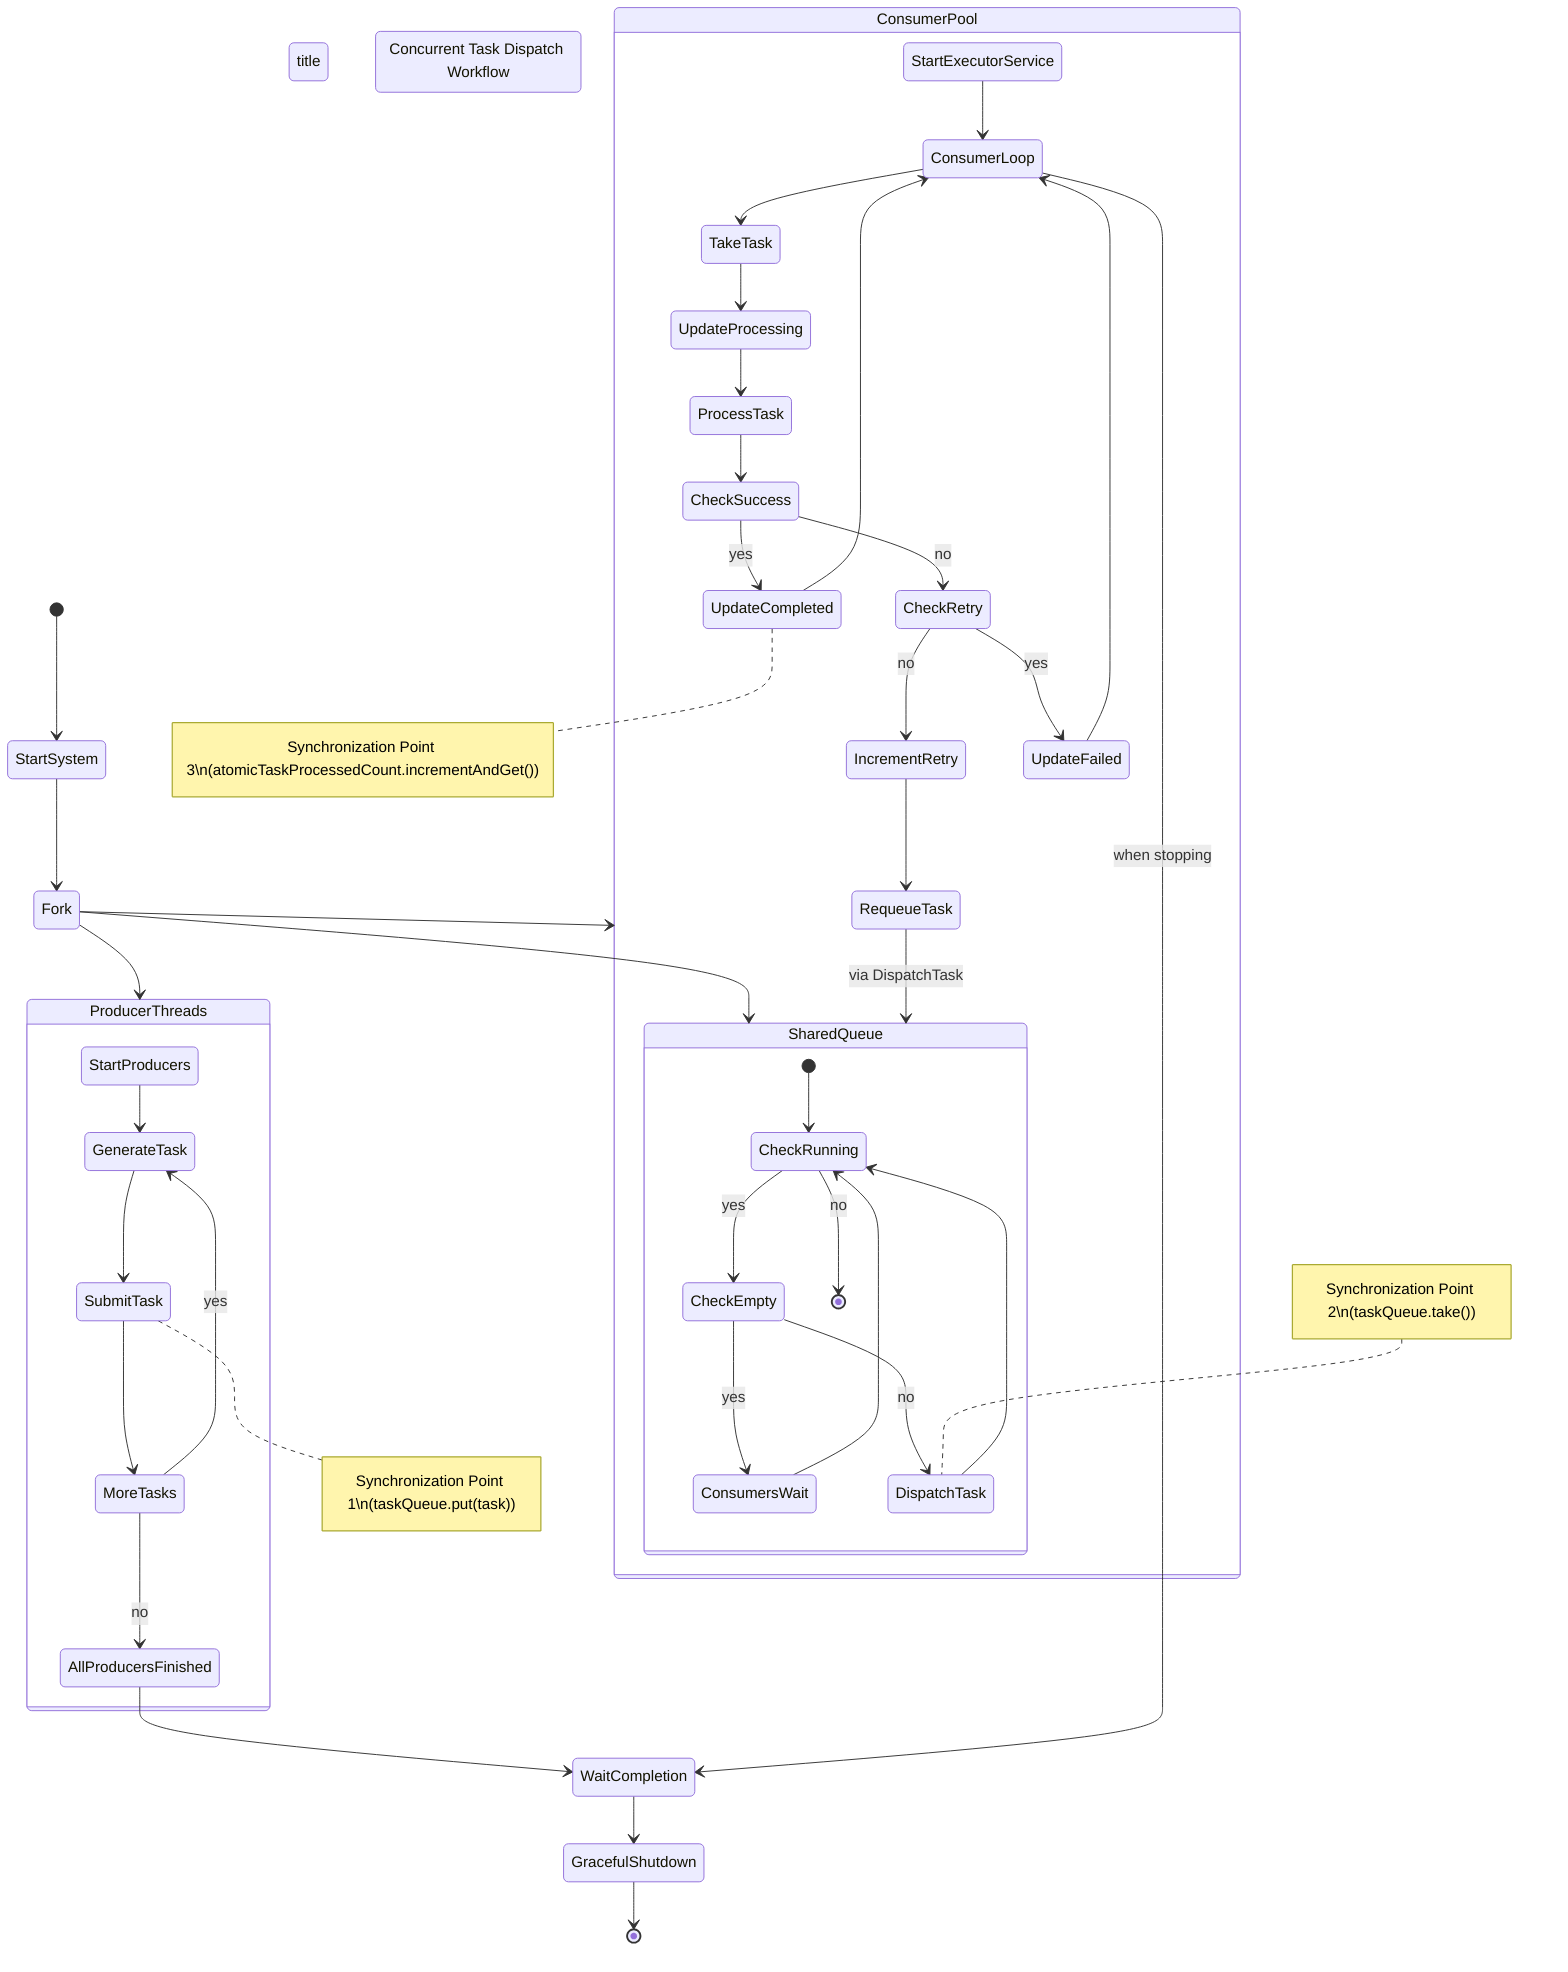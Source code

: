 stateDiagram-v2
    direction TB
    title ConcurQueue: Concurrent Task Dispatch Workflow

    [*] --> StartSystem
    StartSystem --> Fork

    state Fork <<fork>>
    Fork --> ProducerThreads
    Fork --> SharedQueue
    Fork --> ConsumerPool

    state ProducerThreads {
        StartProducers --> GenerateTask
        GenerateTask --> SubmitTask
        note right of SubmitTask: Synchronization Point 1\n(taskQueue.put(task))
        SubmitTask --> MoreTasks
        MoreTasks --> GenerateTask: yes
        MoreTasks --> AllProducersFinished: no
    }

    state SharedQueue {
        [*] --> CheckRunning
        CheckRunning --> CheckEmpty: yes
        CheckEmpty --> ConsumersWait: yes
        CheckEmpty --> DispatchTask: no
        note left of DispatchTask: Synchronization Point 2\n(taskQueue.take())
        DispatchTask --> CheckRunning
        ConsumersWait --> CheckRunning
        CheckRunning --> [*]: no
    }

    state ConsumerPool {
        StartExecutorService --> ConsumerLoop
        ConsumerLoop --> TakeTask
        TakeTask --> UpdateProcessing
        UpdateProcessing --> ProcessTask
        ProcessTask --> CheckSuccess
        CheckSuccess --> UpdateCompleted: yes
        note right of UpdateCompleted: Synchronization Point 3\n(atomicTaskProcessedCount.incrementAndGet())
        UpdateCompleted --> ConsumerLoop
        CheckSuccess --> CheckRetry: no
        CheckRetry --> IncrementRetry: no
        IncrementRetry --> RequeueTask
        RequeueTask --> SharedQueue: via DispatchTask
        CheckRetry --> UpdateFailed: yes
        UpdateFailed --> ConsumerLoop
    }

    AllProducersFinished --> WaitCompletion
    ConsumerLoop --> WaitCompletion: when stopping
    WaitCompletion --> GracefulShutdown
    GracefulShutdown --> [*]